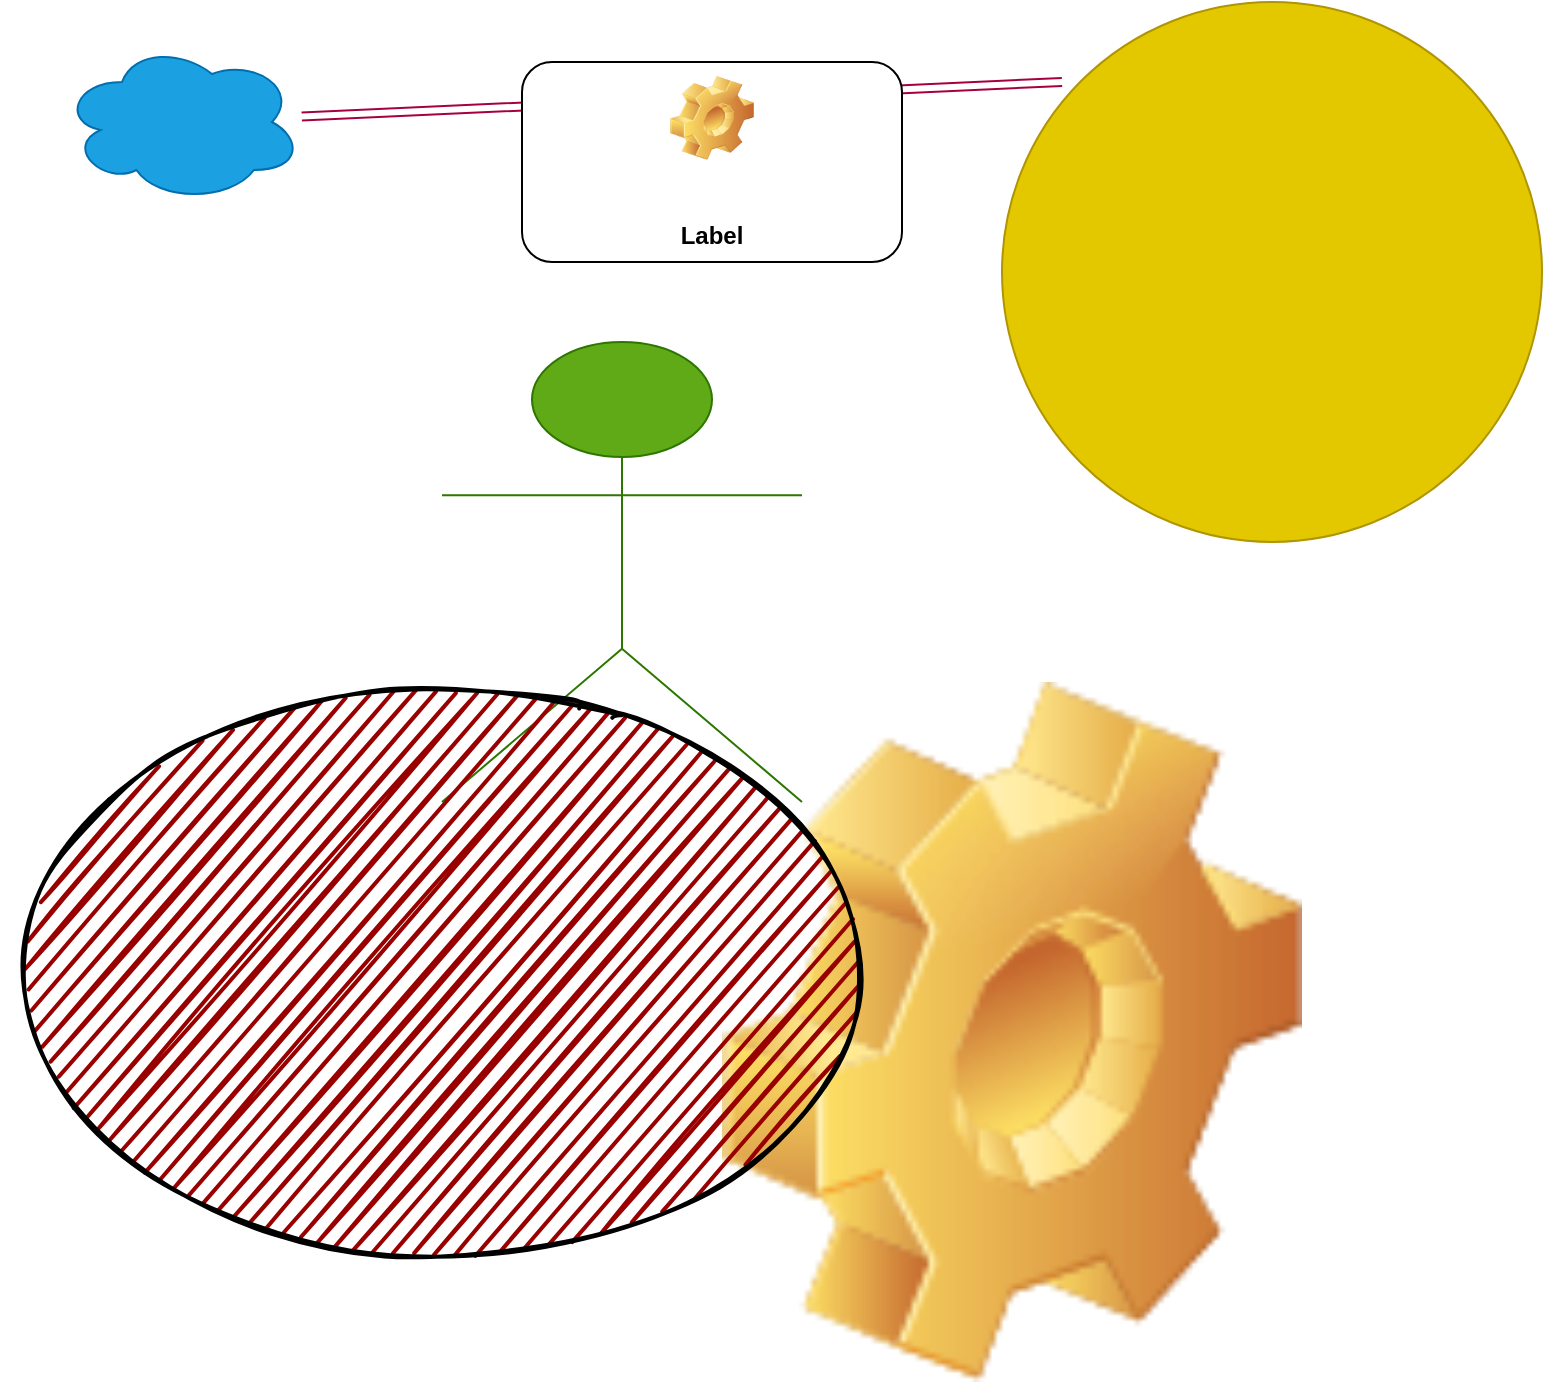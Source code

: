 <mxfile>
    <diagram id="Cd9qXYEf4FSkWyogjiBz" name="Страница 1">
        <mxGraphModel dx="1074" dy="790" grid="1" gridSize="10" guides="1" tooltips="1" connect="1" arrows="1" fold="1" page="1" pageScale="1" pageWidth="827" pageHeight="1169" math="0" shadow="0">
            <root>
                <mxCell id="0"/>
                <mxCell id="1" parent="0"/>
                <mxCell id="2" value="Actor" style="shape=umlActor;verticalLabelPosition=bottom;verticalAlign=top;html=1;outlineConnect=0;fillColor=#60a917;fontColor=#ffffff;strokeColor=#2D7600;" vertex="1" parent="1">
                    <mxGeometry x="250" y="200" width="180" height="230" as="geometry"/>
                </mxCell>
                <mxCell id="3" value="" style="shape=link;html=1;fillColor=#d80073;strokeColor=#A50040;" edge="1" parent="1" target="4">
                    <mxGeometry width="100" relative="1" as="geometry">
                        <mxPoint x="560" y="70" as="sourcePoint"/>
                        <mxPoint x="440" y="500" as="targetPoint"/>
                    </mxGeometry>
                </mxCell>
                <mxCell id="4" value="" style="ellipse;shape=cloud;whiteSpace=wrap;html=1;fillColor=#1ba1e2;fontColor=#ffffff;strokeColor=#006EAF;" vertex="1" parent="1">
                    <mxGeometry x="60" y="50" width="120" height="80" as="geometry"/>
                </mxCell>
                <mxCell id="5" value="" style="ellipse;whiteSpace=wrap;html=1;aspect=fixed;fillColor=#e3c800;fontColor=#000000;strokeColor=#B09500;" vertex="1" parent="1">
                    <mxGeometry x="530" y="30" width="270" height="270" as="geometry"/>
                </mxCell>
                <mxCell id="6" value="" style="shape=image;html=1;verticalLabelPosition=bottom;verticalAlign=top;imageAspect=0;image=img/clipart/Gear_128x128.png" vertex="1" parent="1">
                    <mxGeometry x="390" y="370" width="290" height="350" as="geometry"/>
                </mxCell>
                <mxCell id="7" value="" style="ellipse;whiteSpace=wrap;html=1;strokeWidth=2;fillWeight=2;hachureGap=8;fillColor=#990000;fillStyle=dots;sketch=1;" vertex="1" parent="1">
                    <mxGeometry x="30" y="370" width="440" height="290" as="geometry"/>
                </mxCell>
                <mxCell id="8" value="Label" style="label;whiteSpace=wrap;html=1;align=center;verticalAlign=bottom;spacingLeft=0;spacingBottom=4;imageAlign=center;imageVerticalAlign=top;image=img/clipart/Gear_128x128.png" vertex="1" parent="1">
                    <mxGeometry x="290" y="60" width="190" height="100" as="geometry"/>
                </mxCell>
            </root>
        </mxGraphModel>
    </diagram>
</mxfile>